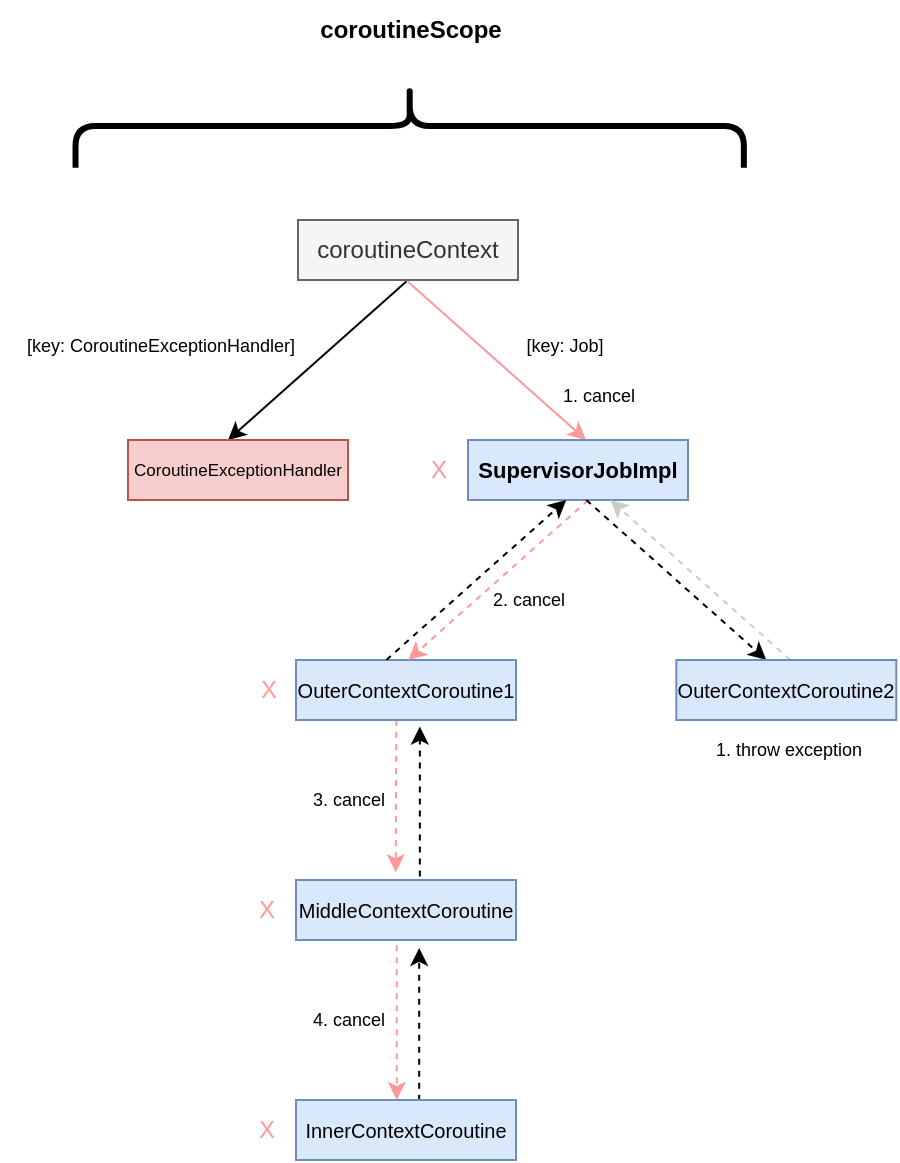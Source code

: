 <mxfile version="22.1.2" type="device">
  <diagram name="Page-1" id="FuAv7pLi2sIDAsRG0R7K">
    <mxGraphModel dx="1026" dy="659" grid="1" gridSize="10" guides="1" tooltips="1" connect="1" arrows="1" fold="1" page="1" pageScale="1" pageWidth="850" pageHeight="1100" math="0" shadow="0">
      <root>
        <mxCell id="0" />
        <mxCell id="1" parent="0" />
        <mxCell id="KKwdq_n8aDNH_cKme6rT-11" value="MiddleContextCoroutine" style="rounded=0;whiteSpace=wrap;html=1;fontSize=10;fillColor=#dae8fc;strokeColor=#6c8ebf;" parent="1" vertex="1">
          <mxGeometry x="574" y="690" width="110" height="30" as="geometry" />
        </mxCell>
        <mxCell id="KKwdq_n8aDNH_cKme6rT-12" value="" style="endArrow=classic;html=1;rounded=0;dashed=1;entryX=0.453;entryY=-0.129;entryDx=0;entryDy=0;entryPerimeter=0;strokeColor=#FF9999;" parent="1" target="KKwdq_n8aDNH_cKme6rT-11" edge="1">
          <mxGeometry width="50" height="50" relative="1" as="geometry">
            <mxPoint x="624.16" y="610" as="sourcePoint" />
            <mxPoint x="534.16" y="690" as="targetPoint" />
          </mxGeometry>
        </mxCell>
        <mxCell id="KKwdq_n8aDNH_cKme6rT-16" value="" style="endArrow=classic;html=1;rounded=0;fontColor=#FF0000;strokeColor=#000000;dashed=1;exitX=0.563;exitY=-0.057;exitDx=0;exitDy=0;exitPerimeter=0;entryX=0.563;entryY=1.11;entryDx=0;entryDy=0;entryPerimeter=0;" parent="1" source="KKwdq_n8aDNH_cKme6rT-11" target="KKwdq_n8aDNH_cKme6rT-34" edge="1">
          <mxGeometry width="50" height="50" relative="1" as="geometry">
            <mxPoint x="645.84" y="680" as="sourcePoint" />
            <mxPoint x="735.84" y="600" as="targetPoint" />
          </mxGeometry>
        </mxCell>
        <mxCell id="KKwdq_n8aDNH_cKme6rT-17" value="1. cancel" style="text;html=1;align=center;verticalAlign=middle;resizable=0;points=[];autosize=1;strokeColor=none;fillColor=none;fontSize=9;" parent="1" vertex="1">
          <mxGeometry x="695" y="438" width="60" height="20" as="geometry" />
        </mxCell>
        <mxCell id="KKwdq_n8aDNH_cKme6rT-19" value="" style="endArrow=classic;html=1;rounded=0;strokeColor=#FF9999;dashed=1;exitX=0.44;exitY=1.086;exitDx=0;exitDy=0;exitPerimeter=0;entryX=0.44;entryY=0;entryDx=0;entryDy=0;entryPerimeter=0;" parent="1" edge="1">
          <mxGeometry width="50" height="50" relative="1" as="geometry">
            <mxPoint x="624.4" y="722.58" as="sourcePoint" />
            <mxPoint x="624.4" y="800" as="targetPoint" />
          </mxGeometry>
        </mxCell>
        <mxCell id="KKwdq_n8aDNH_cKme6rT-21" value="" style="endArrow=classic;html=1;rounded=0;dashed=1;entryX=0.569;entryY=1.133;entryDx=0;entryDy=0;entryPerimeter=0;exitX=0.569;exitY=0.014;exitDx=0;exitDy=0;exitPerimeter=0;" parent="1" edge="1">
          <mxGeometry width="50" height="50" relative="1" as="geometry">
            <mxPoint x="635.59" y="800.42" as="sourcePoint" />
            <mxPoint x="635.59" y="723.99" as="targetPoint" />
          </mxGeometry>
        </mxCell>
        <mxCell id="KKwdq_n8aDNH_cKme6rT-22" value="InnerContextCoroutine" style="rounded=0;whiteSpace=wrap;html=1;fontSize=10;fillColor=#dae8fc;strokeColor=#6c8ebf;" parent="1" vertex="1">
          <mxGeometry x="574" y="800" width="110" height="30" as="geometry" />
        </mxCell>
        <mxCell id="KKwdq_n8aDNH_cKme6rT-24" value="X" style="text;html=1;align=center;verticalAlign=middle;resizable=0;points=[];autosize=1;strokeColor=none;fillColor=none;fontColor=#FF9999;" parent="1" vertex="1">
          <mxGeometry x="630" y="470" width="30" height="30" as="geometry" />
        </mxCell>
        <mxCell id="KKwdq_n8aDNH_cKme6rT-25" value="1. throw exception" style="text;html=1;align=center;verticalAlign=middle;resizable=0;points=[];autosize=1;strokeColor=none;fillColor=none;fontSize=9;" parent="1" vertex="1">
          <mxGeometry x="770" y="615" width="100" height="20" as="geometry" />
        </mxCell>
        <mxCell id="KKwdq_n8aDNH_cKme6rT-28" value="" style="shape=curlyBracket;whiteSpace=wrap;html=1;rounded=1;labelPosition=left;verticalLabelPosition=middle;align=right;verticalAlign=middle;direction=south;strokeWidth=3;" parent="1" vertex="1">
          <mxGeometry x="463.76" y="292.16" width="334.17" height="41.67" as="geometry" />
        </mxCell>
        <mxCell id="KKwdq_n8aDNH_cKme6rT-29" value="coroutineScope" style="text;html=1;align=center;verticalAlign=middle;resizable=0;points=[];autosize=1;strokeColor=none;fillColor=none;fontStyle=1" parent="1" vertex="1">
          <mxGeometry x="575.84" y="250" width="110" height="30" as="geometry" />
        </mxCell>
        <mxCell id="KKwdq_n8aDNH_cKme6rT-30" value="" style="endArrow=classic;html=1;rounded=0;" parent="1" edge="1">
          <mxGeometry width="50" height="50" relative="1" as="geometry">
            <mxPoint x="630" y="390" as="sourcePoint" />
            <mxPoint x="540" y="470" as="targetPoint" />
          </mxGeometry>
        </mxCell>
        <mxCell id="KKwdq_n8aDNH_cKme6rT-31" value="" style="endArrow=classic;html=1;rounded=0;strokeColor=#FF9999;" parent="1" edge="1">
          <mxGeometry width="50" height="50" relative="1" as="geometry">
            <mxPoint x="629" y="390" as="sourcePoint" />
            <mxPoint x="719" y="470" as="targetPoint" />
          </mxGeometry>
        </mxCell>
        <mxCell id="KKwdq_n8aDNH_cKme6rT-32" value="CoroutineExceptionHandler" style="rounded=0;whiteSpace=wrap;html=1;fontSize=8.5;fillColor=#f8cecc;strokeColor=#b85450;" parent="1" vertex="1">
          <mxGeometry x="490" y="470" width="110" height="30" as="geometry" />
        </mxCell>
        <mxCell id="KKwdq_n8aDNH_cKme6rT-33" value="SupervisorJobImpl" style="rounded=0;whiteSpace=wrap;html=1;fontStyle=1;fontSize=11;fillColor=#dae8fc;strokeColor=#6c8ebf;" parent="1" vertex="1">
          <mxGeometry x="660" y="470" width="110" height="30" as="geometry" />
        </mxCell>
        <mxCell id="KKwdq_n8aDNH_cKme6rT-34" value="&lt;span style=&quot;font-weight: normal;&quot;&gt;&lt;font style=&quot;font-size: 10px;&quot;&gt;OuterContextCoroutine1&lt;/font&gt;&lt;/span&gt;" style="rounded=0;whiteSpace=wrap;html=1;fontSize=10;fontStyle=1;fillColor=#dae8fc;strokeColor=#6c8ebf;" parent="1" vertex="1">
          <mxGeometry x="574" y="580" width="110" height="30" as="geometry" />
        </mxCell>
        <mxCell id="KKwdq_n8aDNH_cKme6rT-36" value="[key:&amp;nbsp;CoroutineExceptionHandler&lt;span style=&quot;background-color: initial; font-size: 9px;&quot;&gt;]&lt;/span&gt;" style="text;html=1;align=center;verticalAlign=middle;resizable=0;points=[];autosize=1;strokeColor=none;fillColor=none;fontSize=9;" parent="1" vertex="1">
          <mxGeometry x="426" y="413" width="160" height="20" as="geometry" />
        </mxCell>
        <mxCell id="KKwdq_n8aDNH_cKme6rT-37" value="[key: Job]" style="text;html=1;align=center;verticalAlign=middle;resizable=0;points=[];autosize=1;strokeColor=none;fillColor=none;fontSize=9;" parent="1" vertex="1">
          <mxGeometry x="678" y="413" width="60" height="20" as="geometry" />
        </mxCell>
        <mxCell id="KKwdq_n8aDNH_cKme6rT-46" value="coroutineContext" style="rounded=0;whiteSpace=wrap;html=1;fillColor=#f5f5f5;fontColor=#333333;strokeColor=#666666;" parent="1" vertex="1">
          <mxGeometry x="575" y="360" width="110" height="30" as="geometry" />
        </mxCell>
        <mxCell id="ztQbeDY4LEWXai-P9pTU-14" value="" style="endArrow=classic;html=1;rounded=0;dashed=1;strokeColor=#FF9999;" parent="1" edge="1">
          <mxGeometry width="50" height="50" relative="1" as="geometry">
            <mxPoint x="720.16" y="500" as="sourcePoint" />
            <mxPoint x="630.16" y="580" as="targetPoint" />
          </mxGeometry>
        </mxCell>
        <mxCell id="ztQbeDY4LEWXai-P9pTU-15" value="" style="endArrow=classic;html=1;rounded=0;fontColor=#CCCCCC;strokeColor=#000000;dashed=1;" parent="1" edge="1">
          <mxGeometry width="50" height="50" relative="1" as="geometry">
            <mxPoint x="619.16" y="580" as="sourcePoint" />
            <mxPoint x="709.16" y="500" as="targetPoint" />
          </mxGeometry>
        </mxCell>
        <mxCell id="ztQbeDY4LEWXai-P9pTU-16" value="" style="endArrow=classic;html=1;rounded=0;strokeColor=#000000;dashed=1;" parent="1" edge="1">
          <mxGeometry width="50" height="50" relative="1" as="geometry">
            <mxPoint x="719.16" y="500" as="sourcePoint" />
            <mxPoint x="809.16" y="580" as="targetPoint" />
          </mxGeometry>
        </mxCell>
        <mxCell id="ztQbeDY4LEWXai-P9pTU-17" value="" style="endArrow=classic;html=1;rounded=0;dashed=1;strokeColor=#CCCCCC;" parent="1" edge="1">
          <mxGeometry width="50" height="50" relative="1" as="geometry">
            <mxPoint x="821.16" y="580" as="sourcePoint" />
            <mxPoint x="731.16" y="500" as="targetPoint" />
          </mxGeometry>
        </mxCell>
        <mxCell id="ztQbeDY4LEWXai-P9pTU-18" value="OuterContextCoroutine2" style="rounded=0;whiteSpace=wrap;html=1;fontSize=10;fillColor=#dae8fc;strokeColor=#6c8ebf;" parent="1" vertex="1">
          <mxGeometry x="764.16" y="580" width="110" height="30" as="geometry" />
        </mxCell>
        <mxCell id="zA29EL2VdL7FT0zyaFdr-1" value="2. cancel" style="text;html=1;align=center;verticalAlign=middle;resizable=0;points=[];autosize=1;strokeColor=none;fillColor=none;fontSize=9;" parent="1" vertex="1">
          <mxGeometry x="660" y="540" width="60" height="20" as="geometry" />
        </mxCell>
        <mxCell id="zA29EL2VdL7FT0zyaFdr-2" value="X" style="text;html=1;align=center;verticalAlign=middle;resizable=0;points=[];autosize=1;strokeColor=none;fillColor=none;fontColor=#FF9999;" parent="1" vertex="1">
          <mxGeometry x="545" y="580" width="30" height="30" as="geometry" />
        </mxCell>
        <mxCell id="zA29EL2VdL7FT0zyaFdr-3" value="X" style="text;html=1;align=center;verticalAlign=middle;resizable=0;points=[];autosize=1;strokeColor=none;fillColor=none;fontColor=#FF9999;" parent="1" vertex="1">
          <mxGeometry x="544" y="690" width="30" height="30" as="geometry" />
        </mxCell>
        <mxCell id="zA29EL2VdL7FT0zyaFdr-4" value="X" style="text;html=1;align=center;verticalAlign=middle;resizable=0;points=[];autosize=1;strokeColor=none;fillColor=none;fontColor=#FF9999;" parent="1" vertex="1">
          <mxGeometry x="544" y="800" width="30" height="30" as="geometry" />
        </mxCell>
        <mxCell id="zA29EL2VdL7FT0zyaFdr-5" value="3. cancel" style="text;html=1;align=center;verticalAlign=middle;resizable=0;points=[];autosize=1;strokeColor=none;fillColor=none;fontSize=9;" parent="1" vertex="1">
          <mxGeometry x="570" y="640" width="60" height="20" as="geometry" />
        </mxCell>
        <mxCell id="zA29EL2VdL7FT0zyaFdr-6" value="4. cancel" style="text;html=1;align=center;verticalAlign=middle;resizable=0;points=[];autosize=1;strokeColor=none;fillColor=none;fontSize=9;" parent="1" vertex="1">
          <mxGeometry x="570" y="750" width="60" height="20" as="geometry" />
        </mxCell>
      </root>
    </mxGraphModel>
  </diagram>
</mxfile>
